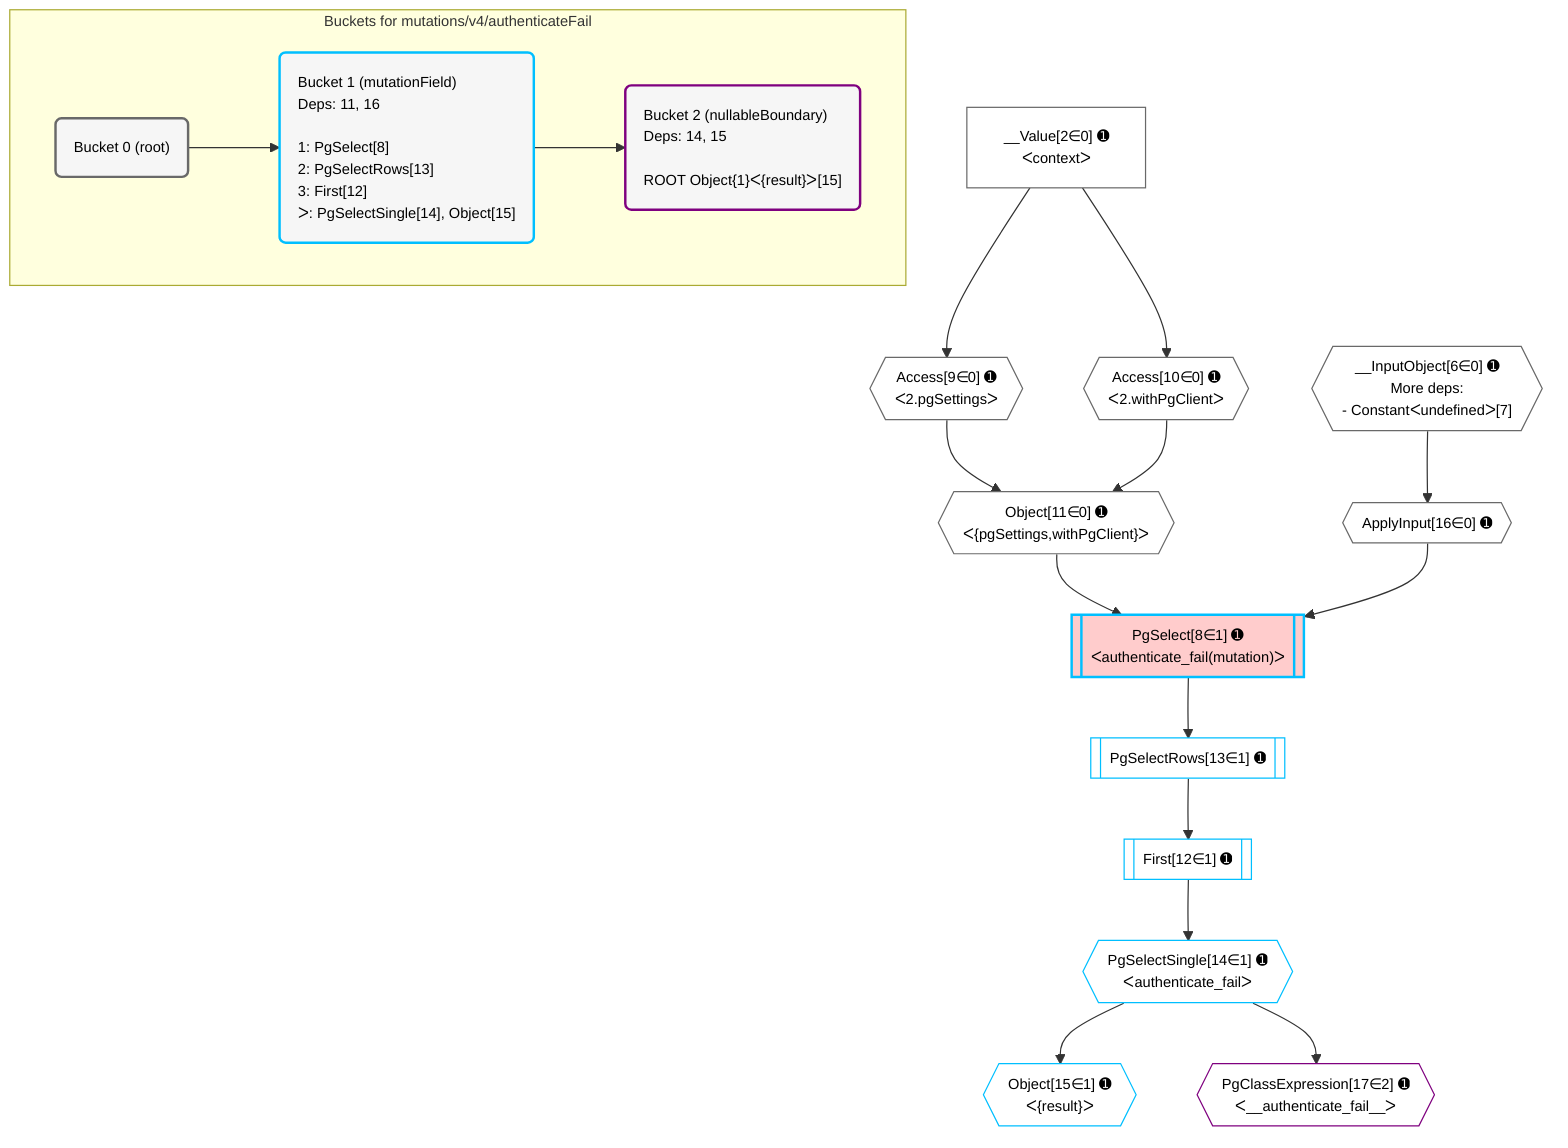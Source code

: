 %%{init: {'themeVariables': { 'fontSize': '12px'}}}%%
graph TD
    classDef path fill:#eee,stroke:#000,color:#000
    classDef plan fill:#fff,stroke-width:1px,color:#000
    classDef itemplan fill:#fff,stroke-width:2px,color:#000
    classDef unbatchedplan fill:#dff,stroke-width:1px,color:#000
    classDef sideeffectplan fill:#fcc,stroke-width:2px,color:#000
    classDef bucket fill:#f6f6f6,color:#000,stroke-width:2px,text-align:left

    subgraph "Buckets for mutations/v4/authenticateFail"
    Bucket0("Bucket 0 (root)"):::bucket
    Bucket1("Bucket 1 (mutationField)<br />Deps: 11, 16<br /><br />1: PgSelect[8]<br />2: PgSelectRows[13]<br />3: First[12]<br />ᐳ: PgSelectSingle[14], Object[15]"):::bucket
    Bucket2("Bucket 2 (nullableBoundary)<br />Deps: 14, 15<br /><br />ROOT Object{1}ᐸ{result}ᐳ[15]"):::bucket
    end
    Bucket0 --> Bucket1
    Bucket1 --> Bucket2

    %% plan dependencies
    Object11{{"Object[11∈0] ➊<br />ᐸ{pgSettings,withPgClient}ᐳ"}}:::plan
    Access9{{"Access[9∈0] ➊<br />ᐸ2.pgSettingsᐳ"}}:::plan
    Access10{{"Access[10∈0] ➊<br />ᐸ2.withPgClientᐳ"}}:::plan
    Access9 & Access10 --> Object11
    __InputObject6{{"__InputObject[6∈0] ➊<br />More deps:<br />- Constantᐸundefinedᐳ[7]"}}:::plan
    __Value2["__Value[2∈0] ➊<br />ᐸcontextᐳ"]:::plan
    __Value2 --> Access9
    __Value2 --> Access10
    ApplyInput16{{"ApplyInput[16∈0] ➊"}}:::plan
    __InputObject6 --> ApplyInput16
    PgSelect8[["PgSelect[8∈1] ➊<br />ᐸauthenticate_fail(mutation)ᐳ"]]:::sideeffectplan
    Object11 & ApplyInput16 --> PgSelect8
    First12[["First[12∈1] ➊"]]:::plan
    PgSelectRows13[["PgSelectRows[13∈1] ➊"]]:::plan
    PgSelectRows13 --> First12
    PgSelect8 --> PgSelectRows13
    PgSelectSingle14{{"PgSelectSingle[14∈1] ➊<br />ᐸauthenticate_failᐳ"}}:::plan
    First12 --> PgSelectSingle14
    Object15{{"Object[15∈1] ➊<br />ᐸ{result}ᐳ"}}:::plan
    PgSelectSingle14 --> Object15
    PgClassExpression17{{"PgClassExpression[17∈2] ➊<br />ᐸ__authenticate_fail__ᐳ"}}:::plan
    PgSelectSingle14 --> PgClassExpression17

    %% define steps
    classDef bucket0 stroke:#696969
    class Bucket0,__Value2,__InputObject6,Access9,Access10,Object11,ApplyInput16 bucket0
    classDef bucket1 stroke:#00bfff
    class Bucket1,PgSelect8,First12,PgSelectRows13,PgSelectSingle14,Object15 bucket1
    classDef bucket2 stroke:#7f007f
    class Bucket2,PgClassExpression17 bucket2

    %% implicit side effects